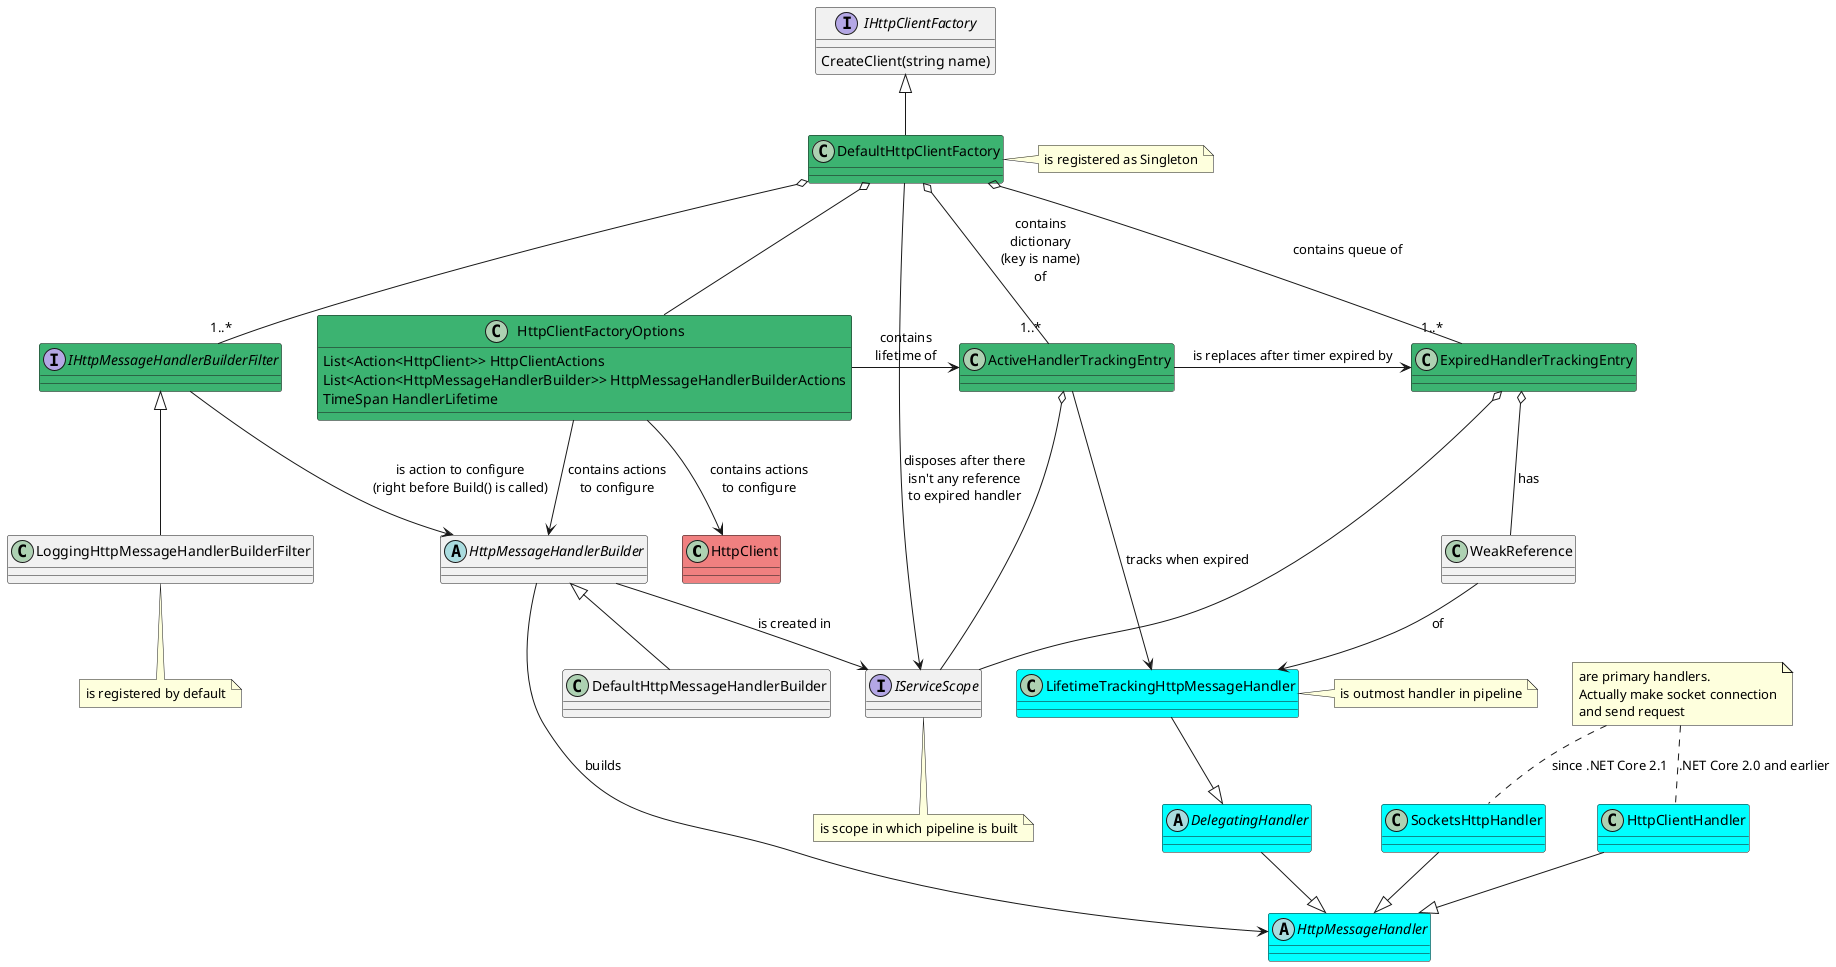 @startuml

class HttpClient #F08080
interface IHttpClientFactory {
  CreateClient(string name)
}
class DefaultHttpClientFactory #3CB371

abstract HttpMessageHandler #00FFFF
abstract DelegatingHandler #00FFFF
class HttpClientHandler #00FFFF
class SocketsHttpHandler #00FFFF
class LifetimeTrackingHttpMessageHandler #00FFFF


abstract HttpMessageHandlerBuilder
class DefaultHttpMessageHandlerBuilder
interface IHttpMessageHandlerBuilderFilter #3CB371
class LoggingHttpMessageHandlerBuilderFilter

class ActiveHandlerTrackingEntry #3CB371
class ExpiredHandlerTrackingEntry #3CB371
class WeakReference

class HttpClientFactoryOptions #3CB371{
  List<Action<HttpClient>> HttpClientActions
  List<Action<HttpMessageHandlerBuilder>> HttpMessageHandlerBuilderActions
  TimeSpan HandlerLifetime
}

interface IServiceScope
note bottom of IServiceScope : is scope in which pipeline is built

note right of DefaultHttpClientFactory : is registered as Singleton

note right of LifetimeTrackingHttpMessageHandler : is outmost handler in pipeline
note "are primary handlers.\nActually make socket connection\nand send request" as N1
HttpClientHandler .up. N1 : .NET Core 2.0 and earlier
N1 .. SocketsHttpHandler : since .NET Core 2.1

note bottom of LoggingHttpMessageHandlerBuilderFilter : is registered by default

DefaultHttpClientFactory -up-|> IHttpClientFactory
DefaultHttpClientFactory o-- HttpClientFactoryOptions
DefaultHttpClientFactory o-- "1..*" IHttpMessageHandlerBuilderFilter
DefaultHttpClientFactory o-- "1..*" ActiveHandlerTrackingEntry : contains\ndictionary\n(key is name)\nof
DefaultHttpClientFactory o-- "1..*" ExpiredHandlerTrackingEntry : contains queue of
DefaultHttpClientFactory --> IServiceScope : disposes after there\nisn't any reference\nto expired handler
LoggingHttpMessageHandlerBuilderFilter -up-|> IHttpMessageHandlerBuilderFilter

ActiveHandlerTrackingEntry --> LifetimeTrackingHttpMessageHandler : tracks when expired
ActiveHandlerTrackingEntry o-- IServiceScope
ActiveHandlerTrackingEntry -right-> ExpiredHandlerTrackingEntry : is replaces after timer expired by
ExpiredHandlerTrackingEntry o-- IServiceScope
ExpiredHandlerTrackingEntry o-- WeakReference : has
WeakReference --> LifetimeTrackingHttpMessageHandler : of
HttpMessageHandlerBuilder --> IServiceScope : is created in

DelegatingHandler --|> HttpMessageHandler
HttpClientHandler --|> HttpMessageHandler
SocketsHttpHandler --|> HttpMessageHandler
LifetimeTrackingHttpMessageHandler --|> DelegatingHandler


HttpClientFactoryOptions --> HttpClient : contains actions\nto configure
HttpClientFactoryOptions --> HttpMessageHandlerBuilder : contains actions\nto configure
HttpClientFactoryOptions -right-> ActiveHandlerTrackingEntry : contains\nlifetime of

DefaultHttpMessageHandlerBuilder -up-|> HttpMessageHandlerBuilder
HttpMessageHandlerBuilder --> HttpMessageHandler : builds
IHttpMessageHandlerBuilderFilter --> HttpMessageHandlerBuilder : is action to configure\n(right before Build() is called)

@enduml

